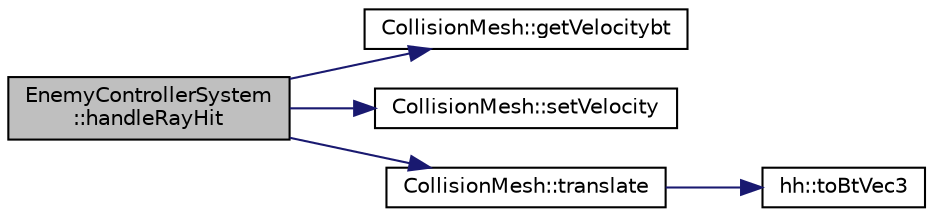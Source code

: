 digraph "EnemyControllerSystem::handleRayHit"
{
 // INTERACTIVE_SVG=YES
 // LATEX_PDF_SIZE
  edge [fontname="Helvetica",fontsize="10",labelfontname="Helvetica",labelfontsize="10"];
  node [fontname="Helvetica",fontsize="10",shape=record];
  rankdir="LR";
  Node1 [label="EnemyControllerSystem\l::handleRayHit",height=0.2,width=0.4,color="black", fillcolor="grey75", style="filled", fontcolor="black",tooltip=" "];
  Node1 -> Node2 [color="midnightblue",fontsize="10",style="solid",fontname="Helvetica"];
  Node2 [label="CollisionMesh::getVelocitybt",height=0.2,width=0.4,color="black", fillcolor="white", style="filled",URL="$d4/daa/class_collision_mesh.html#ade31943d65b275017a002515e1b2af3c",tooltip=" "];
  Node1 -> Node3 [color="midnightblue",fontsize="10",style="solid",fontname="Helvetica"];
  Node3 [label="CollisionMesh::setVelocity",height=0.2,width=0.4,color="black", fillcolor="white", style="filled",URL="$d4/daa/class_collision_mesh.html#a094cbf7841a6b6badc1e19f048819ebe",tooltip=" "];
  Node1 -> Node4 [color="midnightblue",fontsize="10",style="solid",fontname="Helvetica"];
  Node4 [label="CollisionMesh::translate",height=0.2,width=0.4,color="black", fillcolor="white", style="filled",URL="$d4/daa/class_collision_mesh.html#ae1579dc2df203d65a3ec2a9761748100",tooltip=" "];
  Node4 -> Node5 [color="midnightblue",fontsize="10",style="solid",fontname="Helvetica"];
  Node5 [label="hh::toBtVec3",height=0.2,width=0.4,color="black", fillcolor="white", style="filled",URL="$d7/dd1/namespacehh.html#aa0102ec32d9d665ebdda89fa4c03c5b6",tooltip=" "];
}
